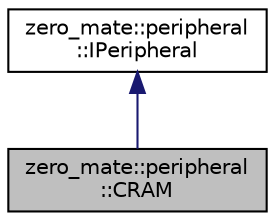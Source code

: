 digraph "zero_mate::peripheral::CRAM"
{
 // LATEX_PDF_SIZE
  bgcolor="transparent";
  edge [fontname="Helvetica",fontsize="10",labelfontname="Helvetica",labelfontsize="10"];
  node [fontname="Helvetica",fontsize="10",shape=record];
  Node1 [label="zero_mate::peripheral\l::CRAM",height=0.2,width=0.4,color="black", fillcolor="grey75", style="filled", fontcolor="black",tooltip=" "];
  Node2 -> Node1 [dir="back",color="midnightblue",fontsize="10",style="solid",fontname="Helvetica"];
  Node2 [label="zero_mate::peripheral\l::IPeripheral",height=0.2,width=0.4,color="black",URL="$classzero__mate_1_1peripheral_1_1IPeripheral.html",tooltip=" "];
}
